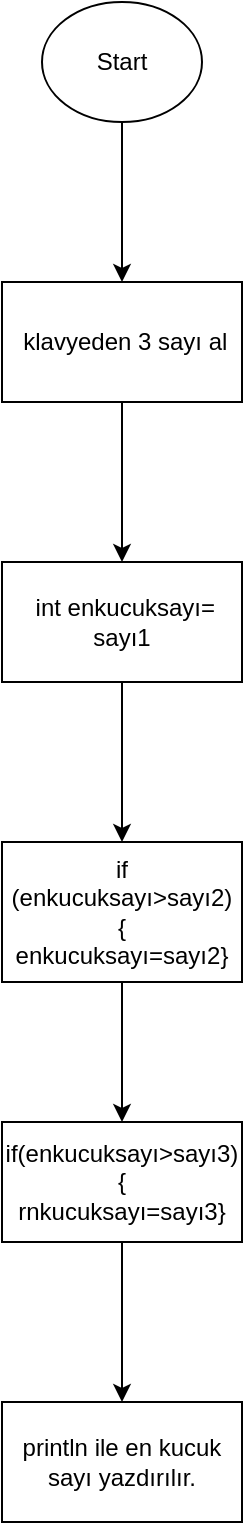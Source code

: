 <mxfile version="20.8.16" type="device"><diagram name="Sayfa -1" id="P68D_KORAh-ysX3MDOEi"><mxGraphModel dx="880" dy="1621" grid="1" gridSize="10" guides="1" tooltips="1" connect="1" arrows="1" fold="1" page="1" pageScale="1" pageWidth="827" pageHeight="1169" math="0" shadow="0"><root><mxCell id="0"/><mxCell id="1" parent="0"/><mxCell id="DqeffBZQFW4t0zEdguki-4" value="" style="edgeStyle=orthogonalEdgeStyle;rounded=0;orthogonalLoop=1;jettySize=auto;html=1;" edge="1" parent="1" source="DqeffBZQFW4t0zEdguki-2" target="DqeffBZQFW4t0zEdguki-3"><mxGeometry relative="1" as="geometry"/></mxCell><mxCell id="DqeffBZQFW4t0zEdguki-2" value="Start" style="ellipse;whiteSpace=wrap;html=1;" vertex="1" parent="1"><mxGeometry x="130" y="-390" width="80" height="60" as="geometry"/></mxCell><mxCell id="DqeffBZQFW4t0zEdguki-6" value="" style="edgeStyle=orthogonalEdgeStyle;rounded=0;orthogonalLoop=1;jettySize=auto;html=1;" edge="1" parent="1" source="DqeffBZQFW4t0zEdguki-3"><mxGeometry relative="1" as="geometry"><mxPoint x="170" y="-110" as="targetPoint"/></mxGeometry></mxCell><mxCell id="DqeffBZQFW4t0zEdguki-3" value="&amp;nbsp;klavyeden 3 sayı al" style="whiteSpace=wrap;html=1;" vertex="1" parent="1"><mxGeometry x="110" y="-250" width="120" height="60" as="geometry"/></mxCell><mxCell id="DqeffBZQFW4t0zEdguki-12" value="" style="edgeStyle=orthogonalEdgeStyle;rounded=0;orthogonalLoop=1;jettySize=auto;html=1;" edge="1" parent="1" source="DqeffBZQFW4t0zEdguki-10" target="DqeffBZQFW4t0zEdguki-11"><mxGeometry relative="1" as="geometry"/></mxCell><mxCell id="DqeffBZQFW4t0zEdguki-10" value="&amp;nbsp;int enkucuksayı= sayı1" style="rounded=0;whiteSpace=wrap;html=1;" vertex="1" parent="1"><mxGeometry x="110" y="-110" width="120" height="60" as="geometry"/></mxCell><mxCell id="DqeffBZQFW4t0zEdguki-14" value="" style="edgeStyle=orthogonalEdgeStyle;rounded=0;orthogonalLoop=1;jettySize=auto;html=1;" edge="1" parent="1" source="DqeffBZQFW4t0zEdguki-11" target="DqeffBZQFW4t0zEdguki-13"><mxGeometry relative="1" as="geometry"/></mxCell><mxCell id="DqeffBZQFW4t0zEdguki-11" value="if (enkucuksayı&amp;gt;sayı2)&lt;br&gt;{&lt;br&gt;enkucuksayı=sayı2}" style="whiteSpace=wrap;html=1;rounded=0;" vertex="1" parent="1"><mxGeometry x="110" y="30" width="120" height="70" as="geometry"/></mxCell><mxCell id="DqeffBZQFW4t0zEdguki-16" value="" style="edgeStyle=orthogonalEdgeStyle;rounded=0;orthogonalLoop=1;jettySize=auto;html=1;" edge="1" parent="1" source="DqeffBZQFW4t0zEdguki-13" target="DqeffBZQFW4t0zEdguki-15"><mxGeometry relative="1" as="geometry"/></mxCell><mxCell id="DqeffBZQFW4t0zEdguki-13" value="if(enkucuksayı&amp;gt;sayı3){&lt;br&gt;rnkucuksayı=sayı3}" style="whiteSpace=wrap;html=1;rounded=0;" vertex="1" parent="1"><mxGeometry x="110" y="170" width="120" height="60" as="geometry"/></mxCell><mxCell id="DqeffBZQFW4t0zEdguki-15" value="println ile en kucuk sayı yazdırılır." style="whiteSpace=wrap;html=1;rounded=0;" vertex="1" parent="1"><mxGeometry x="110" y="310" width="120" height="60" as="geometry"/></mxCell></root></mxGraphModel></diagram></mxfile>